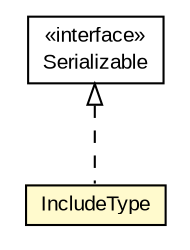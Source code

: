 #!/usr/local/bin/dot
#
# Class diagram 
# Generated by UMLGraph version R5_6-24-gf6e263 (http://www.umlgraph.org/)
#

digraph G {
	edge [fontname="arial",fontsize=10,labelfontname="arial",labelfontsize=10];
	node [fontname="arial",fontsize=10,shape=plaintext];
	nodesep=0.25;
	ranksep=0.5;
	// eu.europa.esig.jaxb.xades.IncludeType
	c393261 [label=<<table title="eu.europa.esig.jaxb.xades.IncludeType" border="0" cellborder="1" cellspacing="0" cellpadding="2" port="p" bgcolor="lemonChiffon" href="./IncludeType.html">
		<tr><td><table border="0" cellspacing="0" cellpadding="1">
<tr><td align="center" balign="center"> IncludeType </td></tr>
		</table></td></tr>
		</table>>, URL="./IncludeType.html", fontname="arial", fontcolor="black", fontsize=10.0];
	//eu.europa.esig.jaxb.xades.IncludeType implements java.io.Serializable
	c393482:p -> c393261:p [dir=back,arrowtail=empty,style=dashed];
	// java.io.Serializable
	c393482 [label=<<table title="java.io.Serializable" border="0" cellborder="1" cellspacing="0" cellpadding="2" port="p" href="http://java.sun.com/j2se/1.4.2/docs/api/java/io/Serializable.html">
		<tr><td><table border="0" cellspacing="0" cellpadding="1">
<tr><td align="center" balign="center"> &#171;interface&#187; </td></tr>
<tr><td align="center" balign="center"> Serializable </td></tr>
		</table></td></tr>
		</table>>, URL="http://java.sun.com/j2se/1.4.2/docs/api/java/io/Serializable.html", fontname="arial", fontcolor="black", fontsize=10.0];
}

